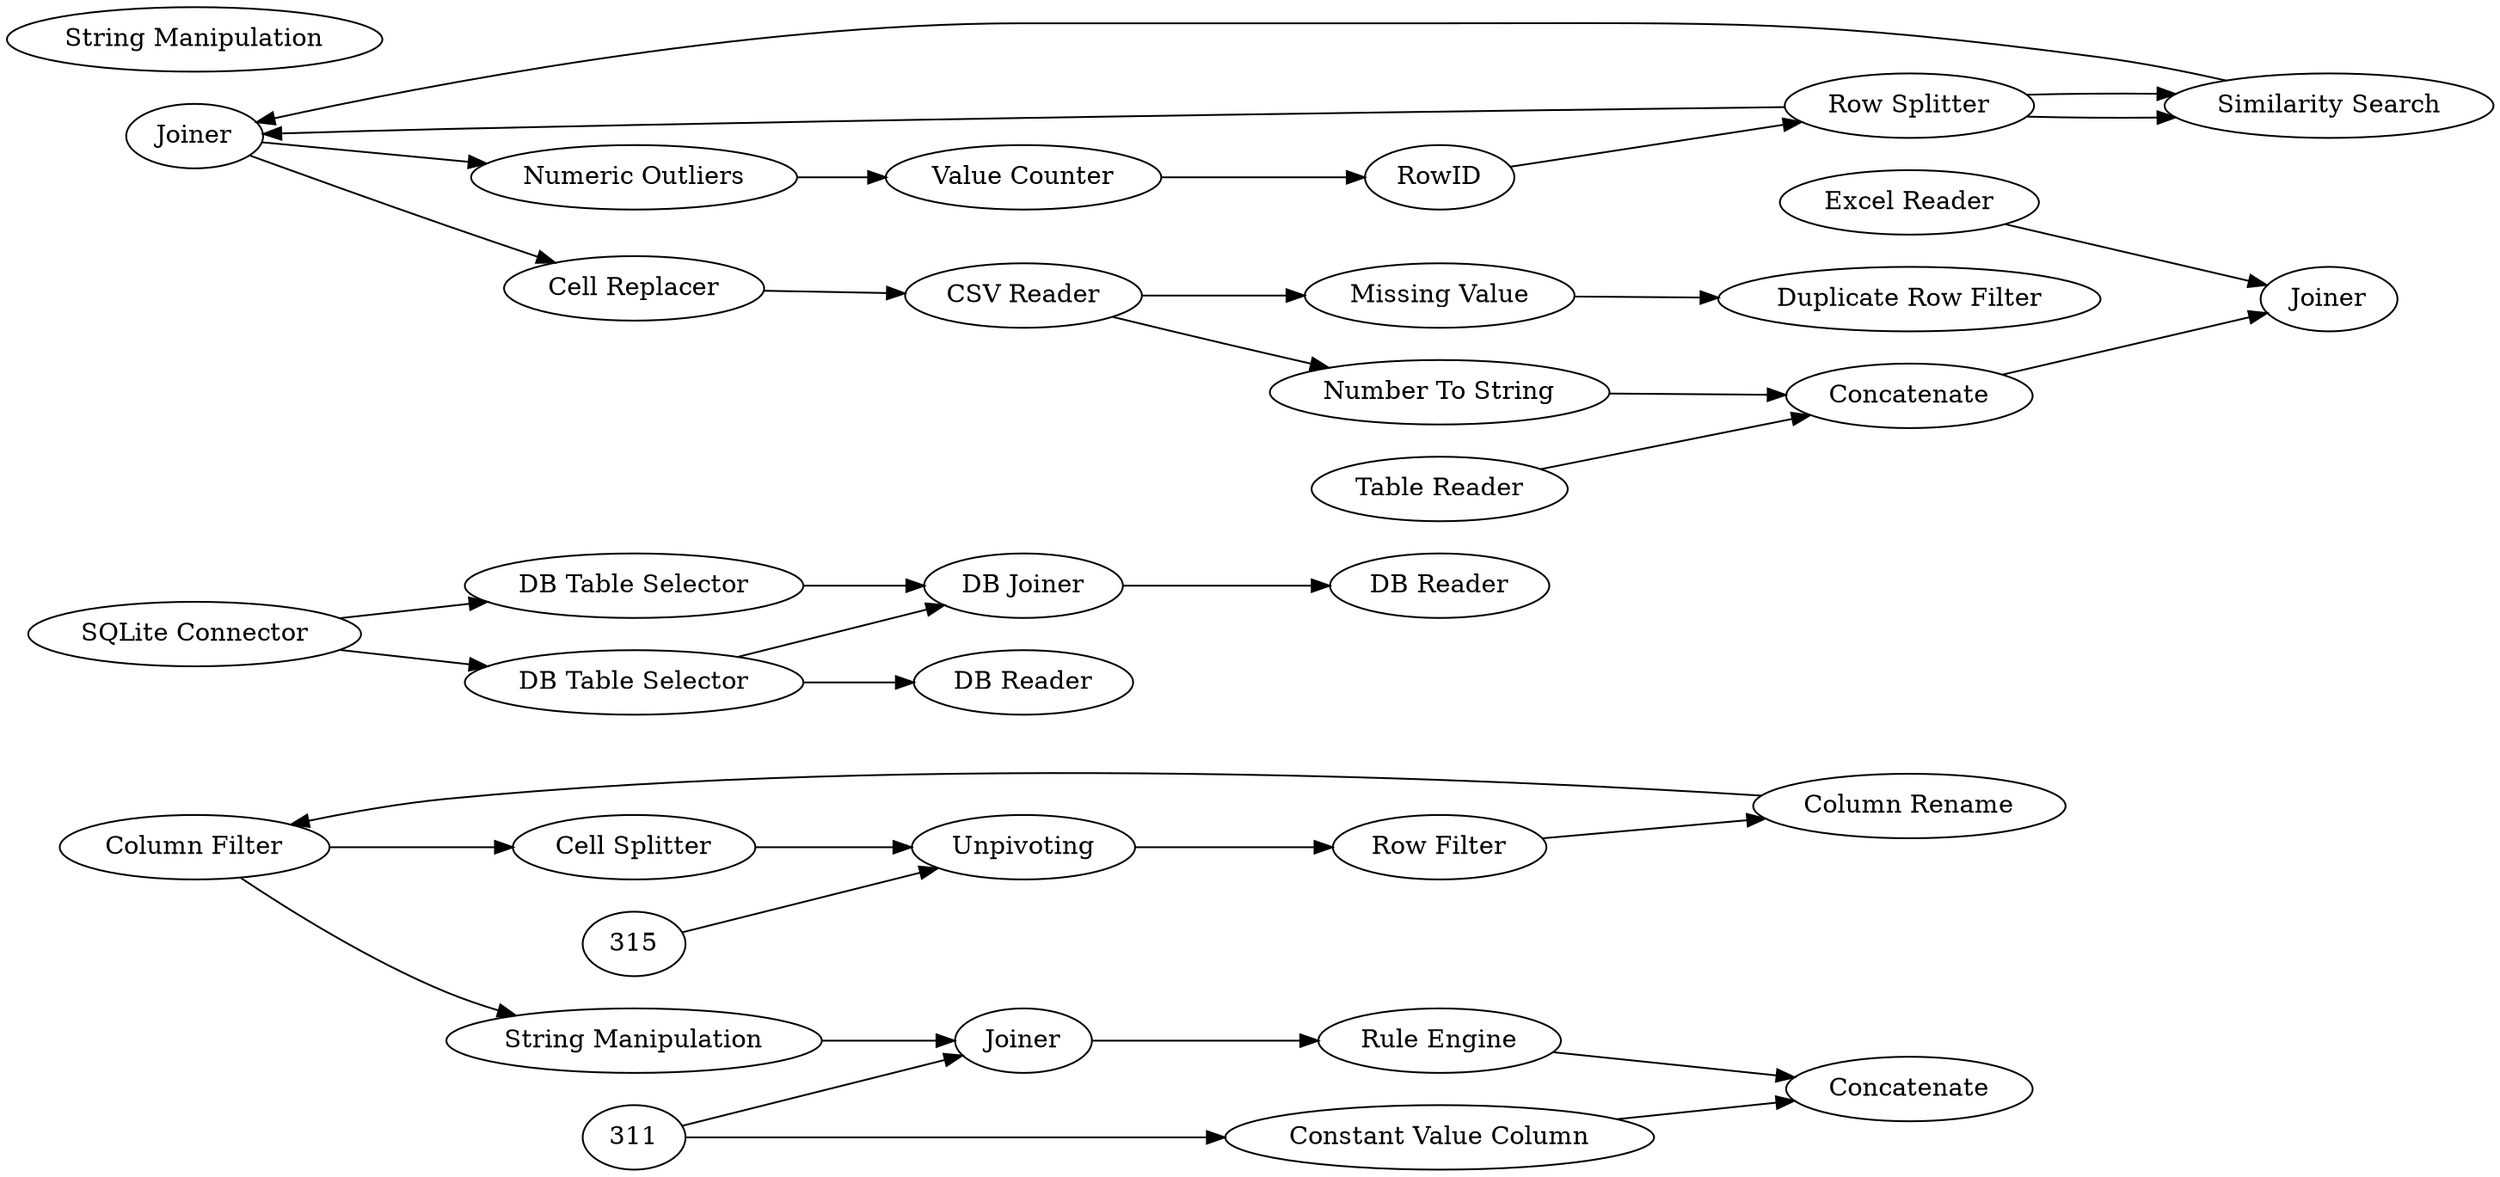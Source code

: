 digraph {
	231 [label="Constant Value Column"]
	232 [label="Rule Engine"]
	296 [label=Concatenate]
	278 [label="SQLite Connector"]
	279 [label="DB Table Selector"]
	280 [label="DB Table Selector"]
	281 [label="DB Joiner"]
	282 [label="DB Reader"]
	283 [label="DB Reader"]
	195 [label="Column Rename"]
	219 [label=Unpivoting]
	220 [label="Row Filter"]
	221 [label="Column Filter"]
	288 [label="Excel Reader"]
	289 [label="Table Reader"]
	290 [label=Joiner]
	161 [label="Cell Splitter"]
	168 [label="String Manipulation"]
	312 [label="String Manipulation"]
	269 [label="Numeric Outliers"]
	276 [label="Missing Value"]
	299 [label="Duplicate Row Filter"]
	301 [label="Rule Engine"]
	289 [label=Concatenate]
	300 [label="Number To String"]
	301 [label="CSV Reader"]
	302 [label="Table Reader"]
	176 [label="Cell Replacer"]
	187 [label="Similarity Search"]
	291 [label="Value Counter"]
	293 [label=RowID]
	307 [label="Row Splitter"]
	308 [label=Joiner]
	318 [label=Joiner]
	278 -> 279
	278 -> 280
	279 -> 283
	279 -> 281
	280 -> 281
	281 -> 282
	195 -> 221
	219 -> 220
	220 -> 195
	288 -> 290
	289 -> 290
	161 -> 219
	221 -> 168
	300 -> 289
	301 -> 300
	302 -> 289
	187 -> 308
	291 -> 293
	293 -> 307
	307 -> 308
	307 -> 187
	307 -> 187
	308 -> 176
	269 -> 291
	276 -> 299
	301 -> 276
	308 -> 269
	176 -> 301
	231 -> 296
	232 -> 296
	311 -> 231
	311 -> 318
	221 -> 161
	315 -> 219
	168 -> 318
	318 -> 232
	rankdir=LR
}
